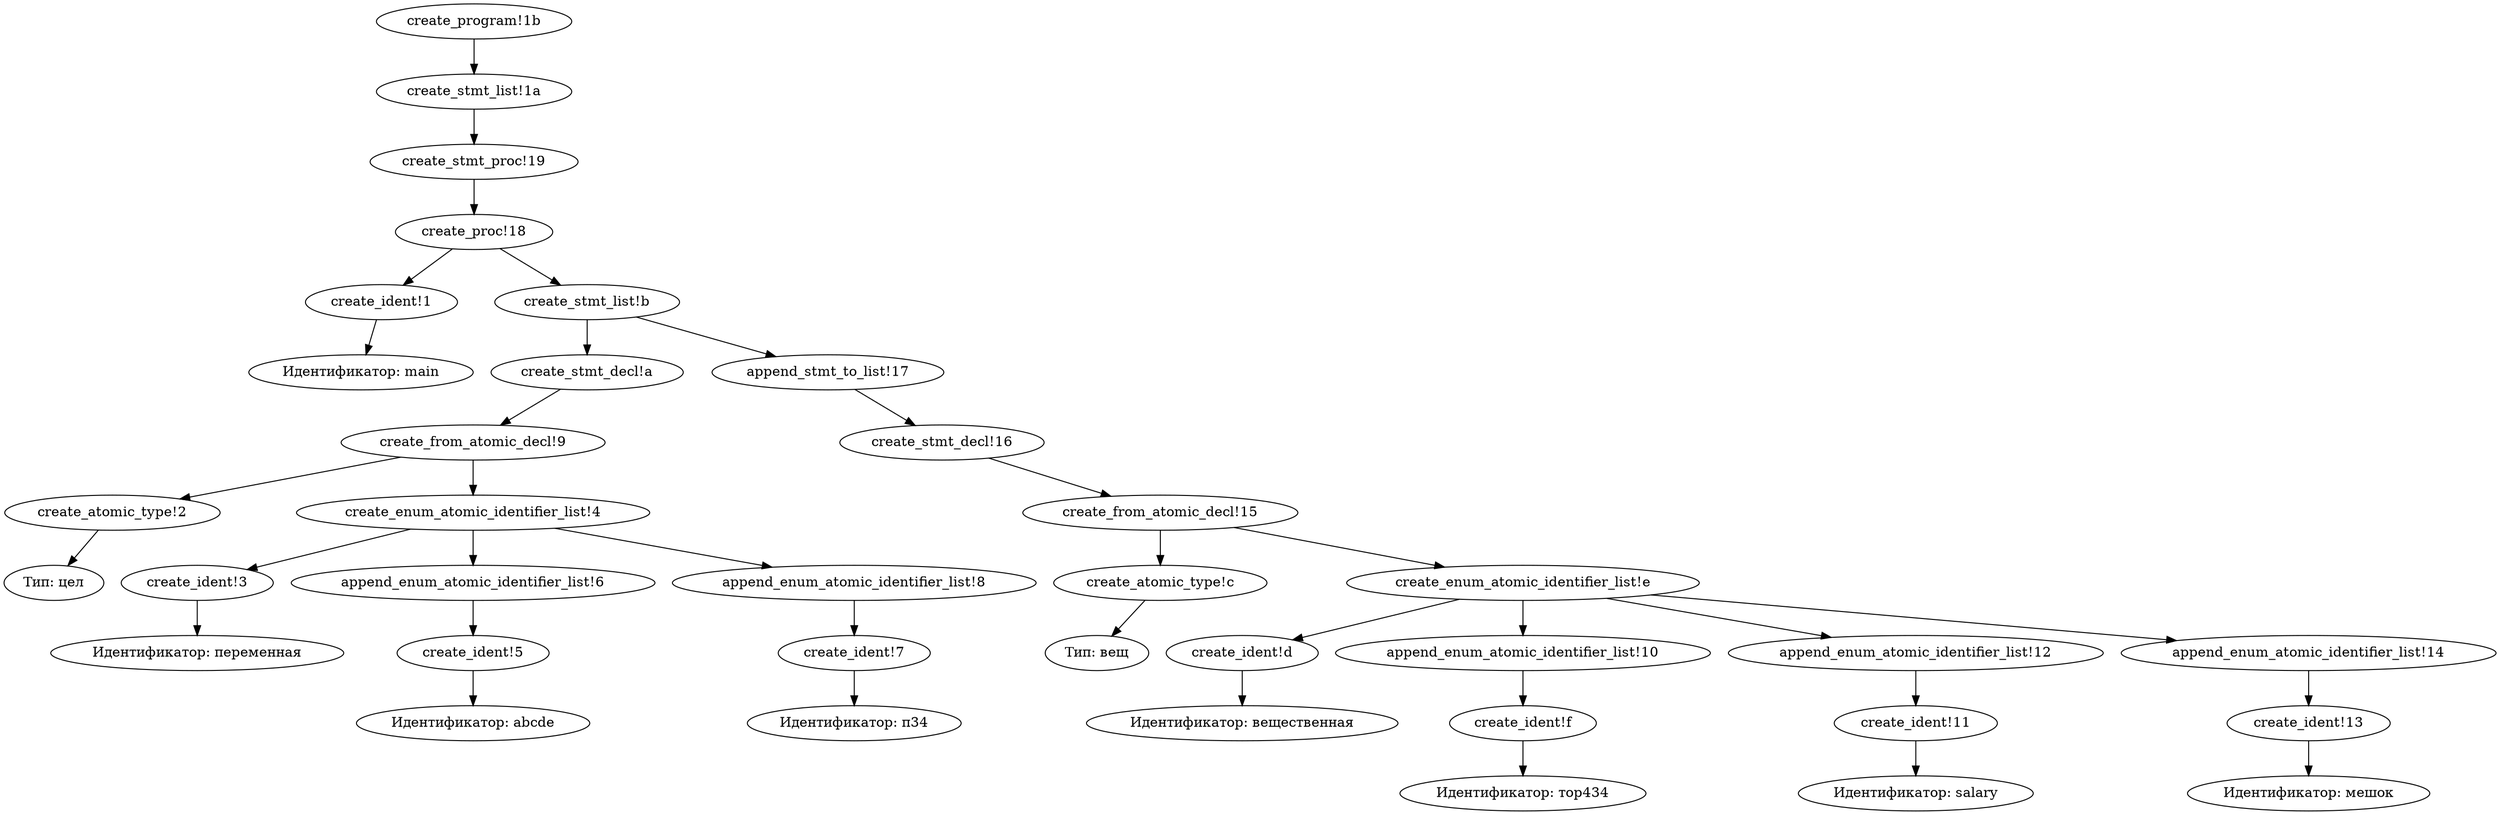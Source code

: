 digraph KumirTree {
"create_ident!1" -> "Идентификатор: main";
"create_atomic_type!2" -> "Тип: цел";
"create_ident!3" -> "Идентификатор: переменная";
"create_enum_atomic_identifier_list!4" -> "create_ident!3";
"create_ident!5" -> "Идентификатор: abcde";
"create_enum_atomic_identifier_list!4" -> "append_enum_atomic_identifier_list!6";
"append_enum_atomic_identifier_list!6" -> "create_ident!5";
"create_ident!7" -> "Идентификатор: п34";
"create_enum_atomic_identifier_list!4" -> "append_enum_atomic_identifier_list!8";
"append_enum_atomic_identifier_list!8" -> "create_ident!7";
"create_from_atomic_decl!9" -> "create_atomic_type!2";
"create_from_atomic_decl!9" -> "create_enum_atomic_identifier_list!4";
"create_stmt_decl!a" -> "create_from_atomic_decl!9";
"create_stmt_list!b" -> "create_stmt_decl!a";
"create_atomic_type!c" -> "Тип: вещ";
"create_ident!d" -> "Идентификатор: вещественная";
"create_enum_atomic_identifier_list!e" -> "create_ident!d";
"create_ident!f" -> "Идентификатор: тор434";
"create_enum_atomic_identifier_list!e" -> "append_enum_atomic_identifier_list!10";
"append_enum_atomic_identifier_list!10" -> "create_ident!f";
"create_ident!11" -> "Идентификатор: salary";
"create_enum_atomic_identifier_list!e" -> "append_enum_atomic_identifier_list!12";
"append_enum_atomic_identifier_list!12" -> "create_ident!11";
"create_ident!13" -> "Идентификатор: мешок";
"create_enum_atomic_identifier_list!e" -> "append_enum_atomic_identifier_list!14";
"append_enum_atomic_identifier_list!14" -> "create_ident!13";
"create_from_atomic_decl!15" -> "create_atomic_type!c";
"create_from_atomic_decl!15" -> "create_enum_atomic_identifier_list!e";
"create_stmt_decl!16" -> "create_from_atomic_decl!15";
"create_stmt_list!b" -> "append_stmt_to_list!17";
"append_stmt_to_list!17" -> "create_stmt_decl!16";
"create_proc!18" -> "create_ident!1";
"create_proc!18" -> "create_stmt_list!b";
"create_stmt_proc!19" -> "create_proc!18";
"create_stmt_list!1a" -> "create_stmt_proc!19";
"create_program!1b" -> "create_stmt_list!1a";
 } 